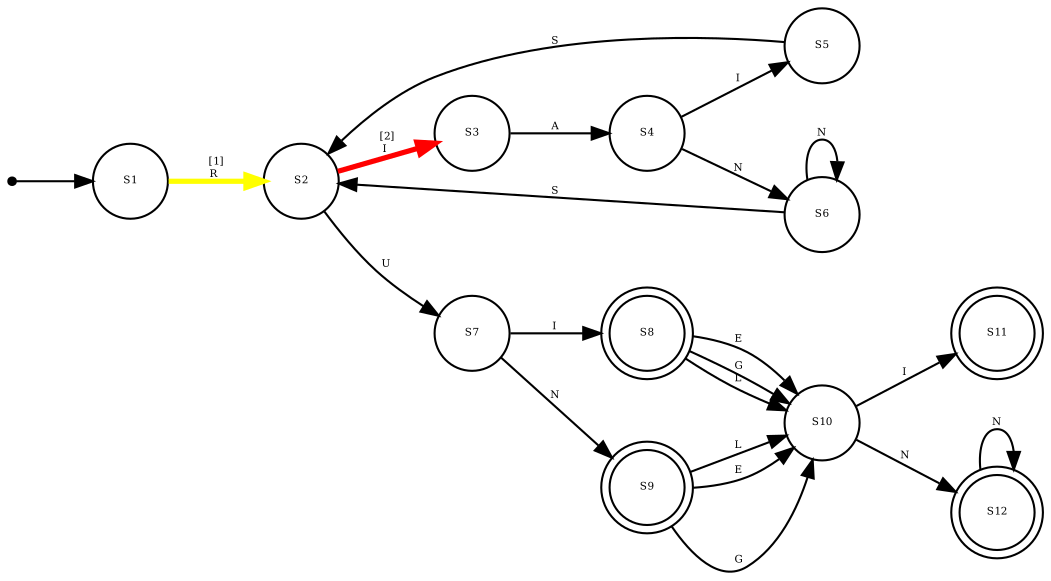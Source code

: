 digraph {
	ranksep=0.5 size="8, 8"
	rankdir=LR
	Initial [label="" fontsize=5 shape=point]
	S1 [fontsize=5 shape=circle]
	S10 [fontsize=5 shape=circle]
	S11 [fontsize=5 shape=doublecircle]
	S12 [fontsize=5 shape=doublecircle]
	S2 [fontsize=5 shape=circle]
	S3 [fontsize=5 shape=circle]
	S4 [fontsize=5 shape=circle]
	S5 [fontsize=5 shape=circle]
	S6 [fontsize=5 shape=circle]
	S7 [fontsize=5 shape=circle]
	S8 [fontsize=5 shape=doublecircle]
	S9 [fontsize=5 shape=doublecircle]
	Initial -> S1 [arrowsize=0.85]
	S1 -> S2 [label=" [1]
R " arrowsize=0.85 color="#ffff00" fontsize=5 penwidth=2.5]
	S2 -> S3 [label=" [2]
I " arrowsize=0.85 color="#ff0000" fontsize=5 penwidth=2.5]
	S2 -> S7 [label=" U " arrowsize=0.85 fontsize=5]
	S3 -> S4 [label=" A " arrowsize=0.85 fontsize=5]
	S4 -> S5 [label=" I " arrowsize=0.85 fontsize=5]
	S4 -> S6 [label=" N " arrowsize=0.85 fontsize=5]
	S5 -> S2 [label=" S " arrowsize=0.85 fontsize=5]
	S6 -> S2 [label=" S " arrowsize=0.85 fontsize=5]
	S6 -> S6 [label=" N " arrowsize=0.85 fontsize=5]
	S7 -> S8 [label=" I " arrowsize=0.85 fontsize=5]
	S7 -> S9 [label=" N " arrowsize=0.85 fontsize=5]
	S8 -> S10 [label=" G " arrowsize=0.85 fontsize=5]
	S8 -> S10 [label=" L " arrowsize=0.85 fontsize=5]
	S8 -> S10 [label=" E " arrowsize=0.85 fontsize=5]
	S9 -> S10 [label=" G " arrowsize=0.85 fontsize=5]
	S9 -> S10 [label=" L " arrowsize=0.85 fontsize=5]
	S9 -> S10 [label=" E " arrowsize=0.85 fontsize=5]
	S10 -> S11 [label=" I " arrowsize=0.85 fontsize=5]
	S10 -> S12 [label=" N " arrowsize=0.85 fontsize=5]
	S12 -> S12 [label=" N " arrowsize=0.85 fontsize=5]
}
